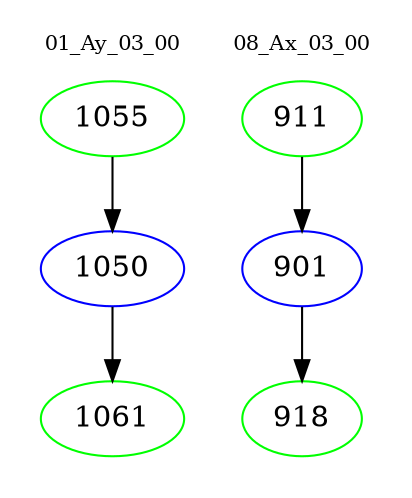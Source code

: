 digraph{
subgraph cluster_0 {
color = white
label = "01_Ay_03_00";
fontsize=10;
T0_1055 [label="1055", color="green"]
T0_1055 -> T0_1050 [color="black"]
T0_1050 [label="1050", color="blue"]
T0_1050 -> T0_1061 [color="black"]
T0_1061 [label="1061", color="green"]
}
subgraph cluster_1 {
color = white
label = "08_Ax_03_00";
fontsize=10;
T1_911 [label="911", color="green"]
T1_911 -> T1_901 [color="black"]
T1_901 [label="901", color="blue"]
T1_901 -> T1_918 [color="black"]
T1_918 [label="918", color="green"]
}
}
